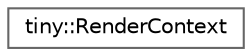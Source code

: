 digraph "Graphical Class Hierarchy"
{
 // LATEX_PDF_SIZE
  bgcolor="transparent";
  edge [fontname=Helvetica,fontsize=10,labelfontname=Helvetica,labelfontsize=10];
  node [fontname=Helvetica,fontsize=10,shape=box,height=0.2,width=0.4];
  rankdir="LR";
  Node0 [id="Node000000",label="tiny::RenderContext",height=0.2,width=0.4,color="grey40", fillcolor="white", style="filled",URL="$structtiny_1_1_render_context.html",tooltip=" "];
}
